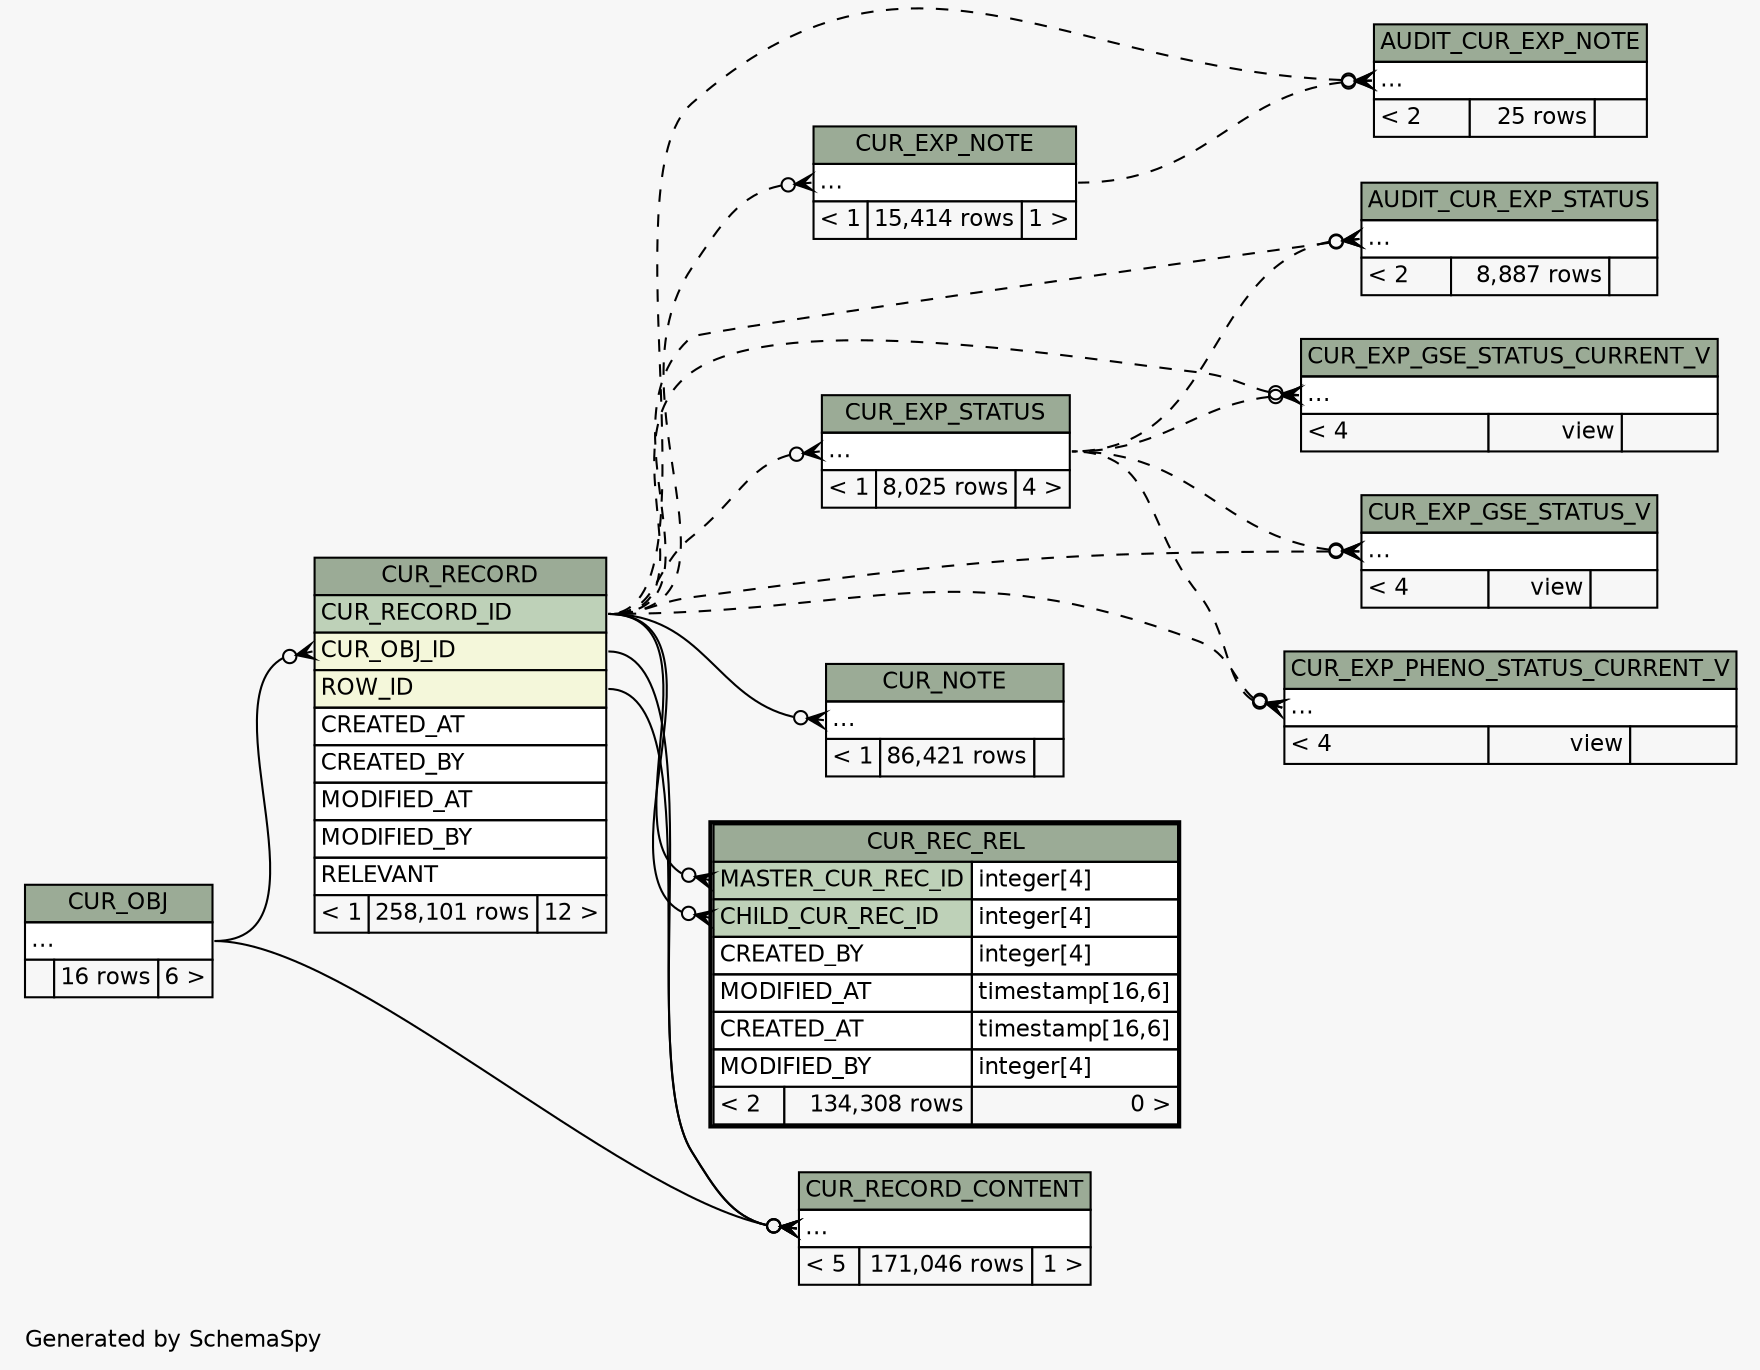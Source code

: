 // dot 2.38.0 on Windows 10 10.0
// SchemaSpy rev Unknown
digraph "impliedTwoDegreesRelationshipsDiagram" {
  graph [
    rankdir="RL"
    bgcolor="#f7f7f7"
    label="\nGenerated by SchemaSpy"
    labeljust="l"
    nodesep="0.18"
    ranksep="0.46"
    fontname="Helvetica"
    fontsize="11"
  ];
  node [
    fontname="Helvetica"
    fontsize="11"
    shape="plaintext"
  ];
  edge [
    arrowsize="0.8"
  ];
  "AUDIT_CUR_EXP_NOTE":"elipses":w -> "CUR_RECORD":"CUR_RECORD_ID":e [arrowhead=none dir=back arrowtail=crowodot style=dashed];
  "AUDIT_CUR_EXP_NOTE":"elipses":w -> "CUR_EXP_NOTE":"elipses":e [arrowhead=none dir=back arrowtail=crowodot style=dashed];
  "AUDIT_CUR_EXP_STATUS":"elipses":w -> "CUR_RECORD":"CUR_RECORD_ID":e [arrowhead=none dir=back arrowtail=crowodot style=dashed];
  "AUDIT_CUR_EXP_STATUS":"elipses":w -> "CUR_EXP_STATUS":"elipses":e [arrowhead=none dir=back arrowtail=crowodot style=dashed];
  "CUR_EXP_GSE_STATUS_CURRENT_V":"elipses":w -> "CUR_RECORD":"CUR_RECORD_ID":e [arrowhead=none dir=back arrowtail=crowodot style=dashed];
  "CUR_EXP_GSE_STATUS_CURRENT_V":"elipses":w -> "CUR_EXP_STATUS":"elipses":e [arrowhead=none dir=back arrowtail=crowodot style=dashed];
  "CUR_EXP_GSE_STATUS_V":"elipses":w -> "CUR_RECORD":"CUR_RECORD_ID":e [arrowhead=none dir=back arrowtail=crowodot style=dashed];
  "CUR_EXP_GSE_STATUS_V":"elipses":w -> "CUR_EXP_STATUS":"elipses":e [arrowhead=none dir=back arrowtail=crowodot style=dashed];
  "CUR_EXP_NOTE":"elipses":w -> "CUR_RECORD":"CUR_RECORD_ID":e [arrowhead=none dir=back arrowtail=crowodot style=dashed];
  "CUR_EXP_PHENO_STATUS_CURRENT_V":"elipses":w -> "CUR_RECORD":"CUR_RECORD_ID":e [arrowhead=none dir=back arrowtail=crowodot style=dashed];
  "CUR_EXP_PHENO_STATUS_CURRENT_V":"elipses":w -> "CUR_EXP_STATUS":"elipses":e [arrowhead=none dir=back arrowtail=crowodot style=dashed];
  "CUR_EXP_STATUS":"elipses":w -> "CUR_RECORD":"CUR_RECORD_ID":e [arrowhead=none dir=back arrowtail=crowodot style=dashed];
  "CUR_NOTE":"elipses":w -> "CUR_RECORD":"CUR_RECORD_ID":e [arrowhead=none dir=back arrowtail=crowodot];
  "CUR_REC_REL":"CHILD_CUR_REC_ID":w -> "CUR_RECORD":"CUR_RECORD_ID":e [arrowhead=none dir=back arrowtail=crowodot];
  "CUR_REC_REL":"MASTER_CUR_REC_ID":w -> "CUR_RECORD":"CUR_RECORD_ID":e [arrowhead=none dir=back arrowtail=crowodot];
  "CUR_RECORD":"CUR_OBJ_ID":w -> "CUR_OBJ":"elipses":e [arrowhead=none dir=back arrowtail=crowodot];
  "CUR_RECORD_CONTENT":"elipses":w -> "CUR_OBJ":"elipses":e [arrowhead=none dir=back arrowtail=crowodot];
  "CUR_RECORD_CONTENT":"elipses":w -> "CUR_RECORD":"CUR_OBJ_ID":e [arrowhead=none dir=back arrowtail=crowodot];
  "CUR_RECORD_CONTENT":"elipses":w -> "CUR_RECORD":"ROW_ID":e [arrowhead=none dir=back arrowtail=crowodot];
  "AUDIT_CUR_EXP_NOTE" [
    label=<
    <TABLE BORDER="0" CELLBORDER="1" CELLSPACING="0" BGCOLOR="#ffffff">
      <TR><TD COLSPAN="3" BGCOLOR="#9bab96" ALIGN="CENTER">AUDIT_CUR_EXP_NOTE</TD></TR>
      <TR><TD PORT="elipses" COLSPAN="3" ALIGN="LEFT">...</TD></TR>
      <TR><TD ALIGN="LEFT" BGCOLOR="#f7f7f7">&lt; 2</TD><TD ALIGN="RIGHT" BGCOLOR="#f7f7f7">25 rows</TD><TD ALIGN="RIGHT" BGCOLOR="#f7f7f7">  </TD></TR>
    </TABLE>>
    URL="AUDIT_CUR_EXP_NOTE.html"
    tooltip="AUDIT_CUR_EXP_NOTE"
  ];
  "AUDIT_CUR_EXP_STATUS" [
    label=<
    <TABLE BORDER="0" CELLBORDER="1" CELLSPACING="0" BGCOLOR="#ffffff">
      <TR><TD COLSPAN="3" BGCOLOR="#9bab96" ALIGN="CENTER">AUDIT_CUR_EXP_STATUS</TD></TR>
      <TR><TD PORT="elipses" COLSPAN="3" ALIGN="LEFT">...</TD></TR>
      <TR><TD ALIGN="LEFT" BGCOLOR="#f7f7f7">&lt; 2</TD><TD ALIGN="RIGHT" BGCOLOR="#f7f7f7">8,887 rows</TD><TD ALIGN="RIGHT" BGCOLOR="#f7f7f7">  </TD></TR>
    </TABLE>>
    URL="AUDIT_CUR_EXP_STATUS.html"
    tooltip="AUDIT_CUR_EXP_STATUS"
  ];
  "CUR_EXP_GSE_STATUS_CURRENT_V" [
    label=<
    <TABLE BORDER="0" CELLBORDER="1" CELLSPACING="0" BGCOLOR="#ffffff">
      <TR><TD COLSPAN="3" BGCOLOR="#9bab96" ALIGN="CENTER">CUR_EXP_GSE_STATUS_CURRENT_V</TD></TR>
      <TR><TD PORT="elipses" COLSPAN="3" ALIGN="LEFT">...</TD></TR>
      <TR><TD ALIGN="LEFT" BGCOLOR="#f7f7f7">&lt; 4</TD><TD ALIGN="RIGHT" BGCOLOR="#f7f7f7">view</TD><TD ALIGN="RIGHT" BGCOLOR="#f7f7f7">  </TD></TR>
    </TABLE>>
    URL="CUR_EXP_GSE_STATUS_CURRENT_V.html"
    tooltip="CUR_EXP_GSE_STATUS_CURRENT_V"
  ];
  "CUR_EXP_GSE_STATUS_V" [
    label=<
    <TABLE BORDER="0" CELLBORDER="1" CELLSPACING="0" BGCOLOR="#ffffff">
      <TR><TD COLSPAN="3" BGCOLOR="#9bab96" ALIGN="CENTER">CUR_EXP_GSE_STATUS_V</TD></TR>
      <TR><TD PORT="elipses" COLSPAN="3" ALIGN="LEFT">...</TD></TR>
      <TR><TD ALIGN="LEFT" BGCOLOR="#f7f7f7">&lt; 4</TD><TD ALIGN="RIGHT" BGCOLOR="#f7f7f7">view</TD><TD ALIGN="RIGHT" BGCOLOR="#f7f7f7">  </TD></TR>
    </TABLE>>
    URL="CUR_EXP_GSE_STATUS_V.html"
    tooltip="CUR_EXP_GSE_STATUS_V"
  ];
  "CUR_EXP_NOTE" [
    label=<
    <TABLE BORDER="0" CELLBORDER="1" CELLSPACING="0" BGCOLOR="#ffffff">
      <TR><TD COLSPAN="3" BGCOLOR="#9bab96" ALIGN="CENTER">CUR_EXP_NOTE</TD></TR>
      <TR><TD PORT="elipses" COLSPAN="3" ALIGN="LEFT">...</TD></TR>
      <TR><TD ALIGN="LEFT" BGCOLOR="#f7f7f7">&lt; 1</TD><TD ALIGN="RIGHT" BGCOLOR="#f7f7f7">15,414 rows</TD><TD ALIGN="RIGHT" BGCOLOR="#f7f7f7">1 &gt;</TD></TR>
    </TABLE>>
    URL="CUR_EXP_NOTE.html"
    tooltip="CUR_EXP_NOTE"
  ];
  "CUR_EXP_PHENO_STATUS_CURRENT_V" [
    label=<
    <TABLE BORDER="0" CELLBORDER="1" CELLSPACING="0" BGCOLOR="#ffffff">
      <TR><TD COLSPAN="3" BGCOLOR="#9bab96" ALIGN="CENTER">CUR_EXP_PHENO_STATUS_CURRENT_V</TD></TR>
      <TR><TD PORT="elipses" COLSPAN="3" ALIGN="LEFT">...</TD></TR>
      <TR><TD ALIGN="LEFT" BGCOLOR="#f7f7f7">&lt; 4</TD><TD ALIGN="RIGHT" BGCOLOR="#f7f7f7">view</TD><TD ALIGN="RIGHT" BGCOLOR="#f7f7f7">  </TD></TR>
    </TABLE>>
    URL="CUR_EXP_PHENO_STATUS_CURRENT_V.html"
    tooltip="CUR_EXP_PHENO_STATUS_CURRENT_V"
  ];
  "CUR_EXP_STATUS" [
    label=<
    <TABLE BORDER="0" CELLBORDER="1" CELLSPACING="0" BGCOLOR="#ffffff">
      <TR><TD COLSPAN="3" BGCOLOR="#9bab96" ALIGN="CENTER">CUR_EXP_STATUS</TD></TR>
      <TR><TD PORT="elipses" COLSPAN="3" ALIGN="LEFT">...</TD></TR>
      <TR><TD ALIGN="LEFT" BGCOLOR="#f7f7f7">&lt; 1</TD><TD ALIGN="RIGHT" BGCOLOR="#f7f7f7">8,025 rows</TD><TD ALIGN="RIGHT" BGCOLOR="#f7f7f7">4 &gt;</TD></TR>
    </TABLE>>
    URL="CUR_EXP_STATUS.html"
    tooltip="CUR_EXP_STATUS"
  ];
  "CUR_NOTE" [
    label=<
    <TABLE BORDER="0" CELLBORDER="1" CELLSPACING="0" BGCOLOR="#ffffff">
      <TR><TD COLSPAN="3" BGCOLOR="#9bab96" ALIGN="CENTER">CUR_NOTE</TD></TR>
      <TR><TD PORT="elipses" COLSPAN="3" ALIGN="LEFT">...</TD></TR>
      <TR><TD ALIGN="LEFT" BGCOLOR="#f7f7f7">&lt; 1</TD><TD ALIGN="RIGHT" BGCOLOR="#f7f7f7">86,421 rows</TD><TD ALIGN="RIGHT" BGCOLOR="#f7f7f7">  </TD></TR>
    </TABLE>>
    URL="CUR_NOTE.html"
    tooltip="CUR_NOTE"
  ];
  "CUR_OBJ" [
    label=<
    <TABLE BORDER="0" CELLBORDER="1" CELLSPACING="0" BGCOLOR="#ffffff">
      <TR><TD COLSPAN="3" BGCOLOR="#9bab96" ALIGN="CENTER">CUR_OBJ</TD></TR>
      <TR><TD PORT="elipses" COLSPAN="3" ALIGN="LEFT">...</TD></TR>
      <TR><TD ALIGN="LEFT" BGCOLOR="#f7f7f7">  </TD><TD ALIGN="RIGHT" BGCOLOR="#f7f7f7">16 rows</TD><TD ALIGN="RIGHT" BGCOLOR="#f7f7f7">6 &gt;</TD></TR>
    </TABLE>>
    URL="CUR_OBJ.html"
    tooltip="CUR_OBJ"
  ];
  "CUR_REC_REL" [
    label=<
    <TABLE BORDER="2" CELLBORDER="1" CELLSPACING="0" BGCOLOR="#ffffff">
      <TR><TD COLSPAN="3" BGCOLOR="#9bab96" ALIGN="CENTER">CUR_REC_REL</TD></TR>
      <TR><TD PORT="MASTER_CUR_REC_ID" COLSPAN="2" BGCOLOR="#bed1b8" ALIGN="LEFT">MASTER_CUR_REC_ID</TD><TD PORT="MASTER_CUR_REC_ID.type" ALIGN="LEFT">integer[4]</TD></TR>
      <TR><TD PORT="CHILD_CUR_REC_ID" COLSPAN="2" BGCOLOR="#bed1b8" ALIGN="LEFT">CHILD_CUR_REC_ID</TD><TD PORT="CHILD_CUR_REC_ID.type" ALIGN="LEFT">integer[4]</TD></TR>
      <TR><TD PORT="CREATED_BY" COLSPAN="2" ALIGN="LEFT">CREATED_BY</TD><TD PORT="CREATED_BY.type" ALIGN="LEFT">integer[4]</TD></TR>
      <TR><TD PORT="MODIFIED_AT" COLSPAN="2" ALIGN="LEFT">MODIFIED_AT</TD><TD PORT="MODIFIED_AT.type" ALIGN="LEFT">timestamp[16,6]</TD></TR>
      <TR><TD PORT="CREATED_AT" COLSPAN="2" ALIGN="LEFT">CREATED_AT</TD><TD PORT="CREATED_AT.type" ALIGN="LEFT">timestamp[16,6]</TD></TR>
      <TR><TD PORT="MODIFIED_BY" COLSPAN="2" ALIGN="LEFT">MODIFIED_BY</TD><TD PORT="MODIFIED_BY.type" ALIGN="LEFT">integer[4]</TD></TR>
      <TR><TD ALIGN="LEFT" BGCOLOR="#f7f7f7">&lt; 2</TD><TD ALIGN="RIGHT" BGCOLOR="#f7f7f7">134,308 rows</TD><TD ALIGN="RIGHT" BGCOLOR="#f7f7f7">0 &gt;</TD></TR>
    </TABLE>>
    URL="CUR_REC_REL.html"
    tooltip="CUR_REC_REL"
  ];
  "CUR_RECORD" [
    label=<
    <TABLE BORDER="0" CELLBORDER="1" CELLSPACING="0" BGCOLOR="#ffffff">
      <TR><TD COLSPAN="3" BGCOLOR="#9bab96" ALIGN="CENTER">CUR_RECORD</TD></TR>
      <TR><TD PORT="CUR_RECORD_ID" COLSPAN="3" BGCOLOR="#bed1b8" ALIGN="LEFT">CUR_RECORD_ID</TD></TR>
      <TR><TD PORT="CUR_OBJ_ID" COLSPAN="3" BGCOLOR="#f4f7da" ALIGN="LEFT">CUR_OBJ_ID</TD></TR>
      <TR><TD PORT="ROW_ID" COLSPAN="3" BGCOLOR="#f4f7da" ALIGN="LEFT">ROW_ID</TD></TR>
      <TR><TD PORT="CREATED_AT" COLSPAN="3" ALIGN="LEFT">CREATED_AT</TD></TR>
      <TR><TD PORT="CREATED_BY" COLSPAN="3" ALIGN="LEFT">CREATED_BY</TD></TR>
      <TR><TD PORT="MODIFIED_AT" COLSPAN="3" ALIGN="LEFT">MODIFIED_AT</TD></TR>
      <TR><TD PORT="MODIFIED_BY" COLSPAN="3" ALIGN="LEFT">MODIFIED_BY</TD></TR>
      <TR><TD PORT="RELEVANT" COLSPAN="3" ALIGN="LEFT">RELEVANT</TD></TR>
      <TR><TD ALIGN="LEFT" BGCOLOR="#f7f7f7">&lt; 1</TD><TD ALIGN="RIGHT" BGCOLOR="#f7f7f7">258,101 rows</TD><TD ALIGN="RIGHT" BGCOLOR="#f7f7f7">12 &gt;</TD></TR>
    </TABLE>>
    URL="CUR_RECORD.html"
    tooltip="CUR_RECORD"
  ];
  "CUR_RECORD_CONTENT" [
    label=<
    <TABLE BORDER="0" CELLBORDER="1" CELLSPACING="0" BGCOLOR="#ffffff">
      <TR><TD COLSPAN="3" BGCOLOR="#9bab96" ALIGN="CENTER">CUR_RECORD_CONTENT</TD></TR>
      <TR><TD PORT="elipses" COLSPAN="3" ALIGN="LEFT">...</TD></TR>
      <TR><TD ALIGN="LEFT" BGCOLOR="#f7f7f7">&lt; 5</TD><TD ALIGN="RIGHT" BGCOLOR="#f7f7f7">171,046 rows</TD><TD ALIGN="RIGHT" BGCOLOR="#f7f7f7">1 &gt;</TD></TR>
    </TABLE>>
    URL="CUR_RECORD_CONTENT.html"
    tooltip="CUR_RECORD_CONTENT"
  ];
}
